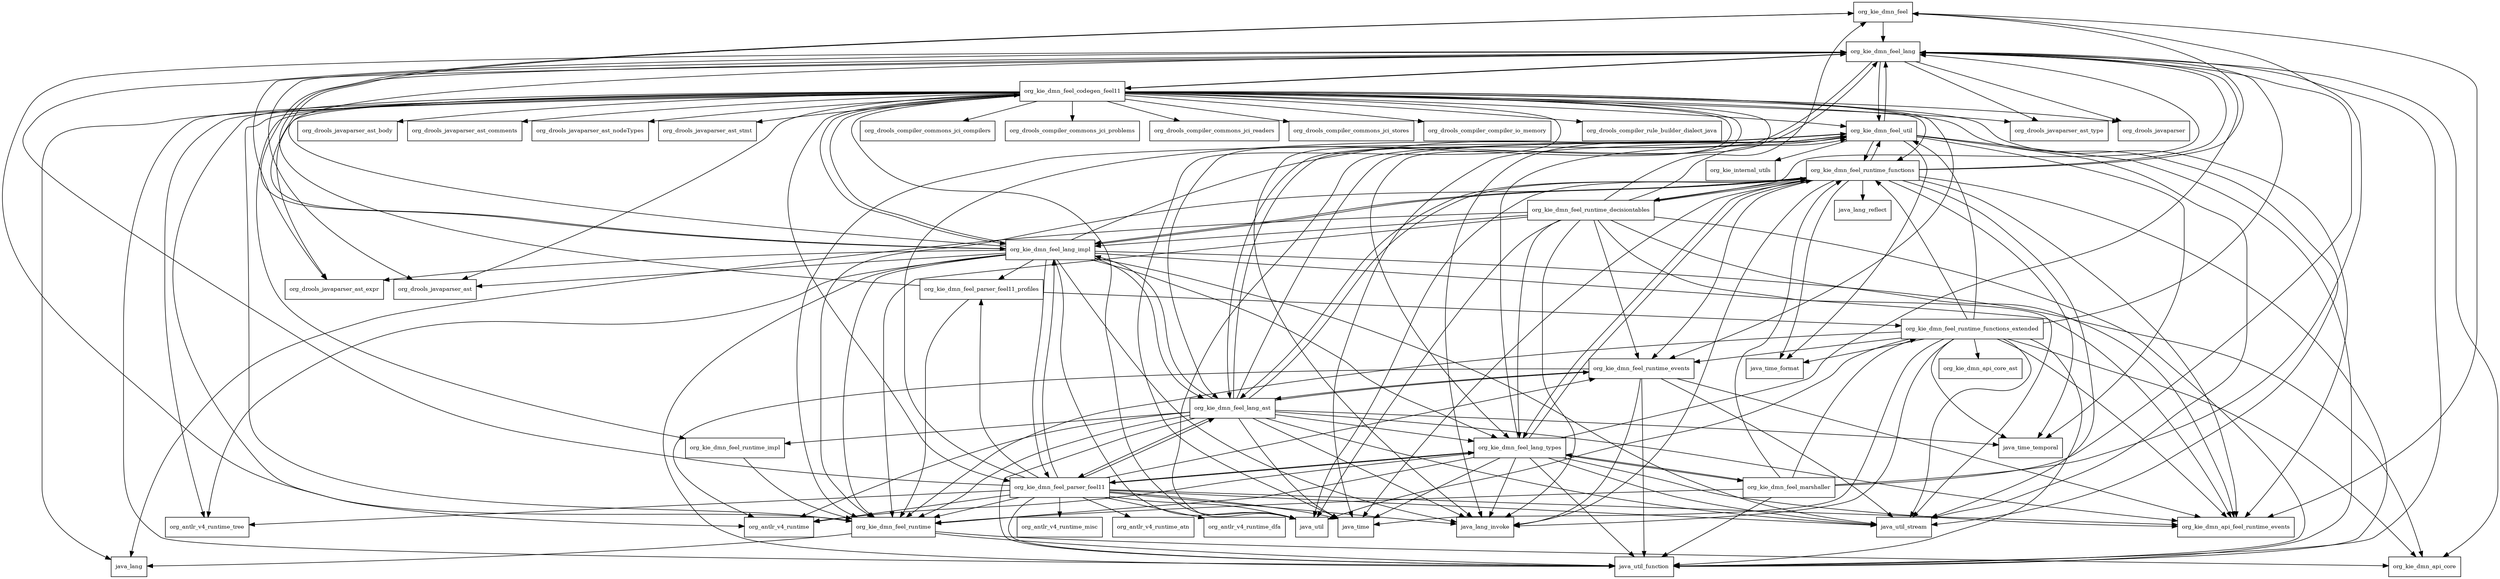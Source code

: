 digraph kie_dmn_feel_7_9_0_Final_package_dependencies {
  node [shape = box, fontsize=10.0];
  org_kie_dmn_feel -> org_kie_dmn_api_feel_runtime_events;
  org_kie_dmn_feel -> org_kie_dmn_feel_lang;
  org_kie_dmn_feel -> org_kie_dmn_feel_lang_impl;
  org_kie_dmn_feel_codegen_feel11 -> java_lang;
  org_kie_dmn_feel_codegen_feel11 -> java_lang_invoke;
  org_kie_dmn_feel_codegen_feel11 -> java_time;
  org_kie_dmn_feel_codegen_feel11 -> java_util;
  org_kie_dmn_feel_codegen_feel11 -> java_util_function;
  org_kie_dmn_feel_codegen_feel11 -> java_util_stream;
  org_kie_dmn_feel_codegen_feel11 -> org_antlr_v4_runtime;
  org_kie_dmn_feel_codegen_feel11 -> org_antlr_v4_runtime_tree;
  org_kie_dmn_feel_codegen_feel11 -> org_drools_compiler_commons_jci_compilers;
  org_kie_dmn_feel_codegen_feel11 -> org_drools_compiler_commons_jci_problems;
  org_kie_dmn_feel_codegen_feel11 -> org_drools_compiler_commons_jci_readers;
  org_kie_dmn_feel_codegen_feel11 -> org_drools_compiler_commons_jci_stores;
  org_kie_dmn_feel_codegen_feel11 -> org_drools_compiler_compiler_io_memory;
  org_kie_dmn_feel_codegen_feel11 -> org_drools_compiler_rule_builder_dialect_java;
  org_kie_dmn_feel_codegen_feel11 -> org_drools_javaparser;
  org_kie_dmn_feel_codegen_feel11 -> org_drools_javaparser_ast;
  org_kie_dmn_feel_codegen_feel11 -> org_drools_javaparser_ast_body;
  org_kie_dmn_feel_codegen_feel11 -> org_drools_javaparser_ast_comments;
  org_kie_dmn_feel_codegen_feel11 -> org_drools_javaparser_ast_expr;
  org_kie_dmn_feel_codegen_feel11 -> org_drools_javaparser_ast_nodeTypes;
  org_kie_dmn_feel_codegen_feel11 -> org_drools_javaparser_ast_stmt;
  org_kie_dmn_feel_codegen_feel11 -> org_drools_javaparser_ast_type;
  org_kie_dmn_feel_codegen_feel11 -> org_kie_dmn_api_feel_runtime_events;
  org_kie_dmn_feel_codegen_feel11 -> org_kie_dmn_feel_lang;
  org_kie_dmn_feel_codegen_feel11 -> org_kie_dmn_feel_lang_ast;
  org_kie_dmn_feel_codegen_feel11 -> org_kie_dmn_feel_lang_impl;
  org_kie_dmn_feel_codegen_feel11 -> org_kie_dmn_feel_lang_types;
  org_kie_dmn_feel_codegen_feel11 -> org_kie_dmn_feel_parser_feel11;
  org_kie_dmn_feel_codegen_feel11 -> org_kie_dmn_feel_runtime;
  org_kie_dmn_feel_codegen_feel11 -> org_kie_dmn_feel_runtime_events;
  org_kie_dmn_feel_codegen_feel11 -> org_kie_dmn_feel_runtime_functions;
  org_kie_dmn_feel_codegen_feel11 -> org_kie_dmn_feel_runtime_impl;
  org_kie_dmn_feel_codegen_feel11 -> org_kie_dmn_feel_util;
  org_kie_dmn_feel_lang -> java_util_function;
  org_kie_dmn_feel_lang -> org_drools_javaparser;
  org_kie_dmn_feel_lang -> org_drools_javaparser_ast;
  org_kie_dmn_feel_lang -> org_drools_javaparser_ast_expr;
  org_kie_dmn_feel_lang -> org_drools_javaparser_ast_type;
  org_kie_dmn_feel_lang -> org_kie_dmn_api_core;
  org_kie_dmn_feel_lang -> org_kie_dmn_feel_codegen_feel11;
  org_kie_dmn_feel_lang -> org_kie_dmn_feel_lang_ast;
  org_kie_dmn_feel_lang -> org_kie_dmn_feel_util;
  org_kie_dmn_feel_lang_ast -> java_lang_invoke;
  org_kie_dmn_feel_lang_ast -> java_time;
  org_kie_dmn_feel_lang_ast -> java_time_temporal;
  org_kie_dmn_feel_lang_ast -> java_util_function;
  org_kie_dmn_feel_lang_ast -> java_util_stream;
  org_kie_dmn_feel_lang_ast -> org_antlr_v4_runtime;
  org_kie_dmn_feel_lang_ast -> org_kie_dmn_api_feel_runtime_events;
  org_kie_dmn_feel_lang_ast -> org_kie_dmn_feel_lang;
  org_kie_dmn_feel_lang_ast -> org_kie_dmn_feel_lang_impl;
  org_kie_dmn_feel_lang_ast -> org_kie_dmn_feel_lang_types;
  org_kie_dmn_feel_lang_ast -> org_kie_dmn_feel_parser_feel11;
  org_kie_dmn_feel_lang_ast -> org_kie_dmn_feel_runtime;
  org_kie_dmn_feel_lang_ast -> org_kie_dmn_feel_runtime_events;
  org_kie_dmn_feel_lang_ast -> org_kie_dmn_feel_runtime_functions;
  org_kie_dmn_feel_lang_ast -> org_kie_dmn_feel_runtime_impl;
  org_kie_dmn_feel_lang_ast -> org_kie_dmn_feel_util;
  org_kie_dmn_feel_lang_impl -> java_lang_invoke;
  org_kie_dmn_feel_lang_impl -> java_util;
  org_kie_dmn_feel_lang_impl -> java_util_function;
  org_kie_dmn_feel_lang_impl -> java_util_stream;
  org_kie_dmn_feel_lang_impl -> org_antlr_v4_runtime_tree;
  org_kie_dmn_feel_lang_impl -> org_drools_javaparser_ast;
  org_kie_dmn_feel_lang_impl -> org_drools_javaparser_ast_expr;
  org_kie_dmn_feel_lang_impl -> org_kie_dmn_api_core;
  org_kie_dmn_feel_lang_impl -> org_kie_dmn_api_feel_runtime_events;
  org_kie_dmn_feel_lang_impl -> org_kie_dmn_feel;
  org_kie_dmn_feel_lang_impl -> org_kie_dmn_feel_codegen_feel11;
  org_kie_dmn_feel_lang_impl -> org_kie_dmn_feel_lang;
  org_kie_dmn_feel_lang_impl -> org_kie_dmn_feel_lang_ast;
  org_kie_dmn_feel_lang_impl -> org_kie_dmn_feel_lang_types;
  org_kie_dmn_feel_lang_impl -> org_kie_dmn_feel_parser_feel11;
  org_kie_dmn_feel_lang_impl -> org_kie_dmn_feel_parser_feel11_profiles;
  org_kie_dmn_feel_lang_impl -> org_kie_dmn_feel_runtime;
  org_kie_dmn_feel_lang_impl -> org_kie_dmn_feel_runtime_functions;
  org_kie_dmn_feel_lang_impl -> org_kie_dmn_feel_util;
  org_kie_dmn_feel_lang_types -> java_lang_invoke;
  org_kie_dmn_feel_lang_types -> java_time;
  org_kie_dmn_feel_lang_types -> java_util_function;
  org_kie_dmn_feel_lang_types -> java_util_stream;
  org_kie_dmn_feel_lang_types -> org_antlr_v4_runtime;
  org_kie_dmn_feel_lang_types -> org_kie_dmn_api_feel_runtime_events;
  org_kie_dmn_feel_lang_types -> org_kie_dmn_feel_lang;
  org_kie_dmn_feel_lang_types -> org_kie_dmn_feel_marshaller;
  org_kie_dmn_feel_lang_types -> org_kie_dmn_feel_parser_feel11;
  org_kie_dmn_feel_lang_types -> org_kie_dmn_feel_runtime;
  org_kie_dmn_feel_lang_types -> org_kie_dmn_feel_runtime_functions;
  org_kie_dmn_feel_lang_types -> org_kie_dmn_feel_util;
  org_kie_dmn_feel_marshaller -> java_util_function;
  org_kie_dmn_feel_marshaller -> org_kie_dmn_feel;
  org_kie_dmn_feel_marshaller -> org_kie_dmn_feel_lang;
  org_kie_dmn_feel_marshaller -> org_kie_dmn_feel_lang_types;
  org_kie_dmn_feel_marshaller -> org_kie_dmn_feel_runtime;
  org_kie_dmn_feel_marshaller -> org_kie_dmn_feel_runtime_functions;
  org_kie_dmn_feel_marshaller -> org_kie_dmn_feel_runtime_functions_extended;
  org_kie_dmn_feel_parser_feel11 -> java_lang_invoke;
  org_kie_dmn_feel_parser_feel11 -> java_time;
  org_kie_dmn_feel_parser_feel11 -> java_util;
  org_kie_dmn_feel_parser_feel11 -> java_util_function;
  org_kie_dmn_feel_parser_feel11 -> java_util_stream;
  org_kie_dmn_feel_parser_feel11 -> org_antlr_v4_runtime;
  org_kie_dmn_feel_parser_feel11 -> org_antlr_v4_runtime_atn;
  org_kie_dmn_feel_parser_feel11 -> org_antlr_v4_runtime_dfa;
  org_kie_dmn_feel_parser_feel11 -> org_antlr_v4_runtime_misc;
  org_kie_dmn_feel_parser_feel11 -> org_antlr_v4_runtime_tree;
  org_kie_dmn_feel_parser_feel11 -> org_kie_dmn_api_feel_runtime_events;
  org_kie_dmn_feel_parser_feel11 -> org_kie_dmn_feel_lang;
  org_kie_dmn_feel_parser_feel11 -> org_kie_dmn_feel_lang_ast;
  org_kie_dmn_feel_parser_feel11 -> org_kie_dmn_feel_lang_impl;
  org_kie_dmn_feel_parser_feel11 -> org_kie_dmn_feel_lang_types;
  org_kie_dmn_feel_parser_feel11 -> org_kie_dmn_feel_parser_feel11_profiles;
  org_kie_dmn_feel_parser_feel11 -> org_kie_dmn_feel_runtime;
  org_kie_dmn_feel_parser_feel11 -> org_kie_dmn_feel_runtime_events;
  org_kie_dmn_feel_parser_feel11 -> org_kie_dmn_feel_util;
  org_kie_dmn_feel_parser_feel11_profiles -> org_kie_dmn_feel_lang;
  org_kie_dmn_feel_parser_feel11_profiles -> org_kie_dmn_feel_runtime;
  org_kie_dmn_feel_parser_feel11_profiles -> org_kie_dmn_feel_runtime_functions_extended;
  org_kie_dmn_feel_runtime -> java_lang;
  org_kie_dmn_feel_runtime -> java_util_function;
  org_kie_dmn_feel_runtime -> org_kie_dmn_api_core;
  org_kie_dmn_feel_runtime -> org_kie_dmn_feel_lang;
  org_kie_dmn_feel_runtime_decisiontables -> java_lang;
  org_kie_dmn_feel_runtime_decisiontables -> java_lang_invoke;
  org_kie_dmn_feel_runtime_decisiontables -> java_util;
  org_kie_dmn_feel_runtime_decisiontables -> java_util_function;
  org_kie_dmn_feel_runtime_decisiontables -> java_util_stream;
  org_kie_dmn_feel_runtime_decisiontables -> org_kie_dmn_api_feel_runtime_events;
  org_kie_dmn_feel_runtime_decisiontables -> org_kie_dmn_feel;
  org_kie_dmn_feel_runtime_decisiontables -> org_kie_dmn_feel_lang;
  org_kie_dmn_feel_runtime_decisiontables -> org_kie_dmn_feel_lang_impl;
  org_kie_dmn_feel_runtime_decisiontables -> org_kie_dmn_feel_lang_types;
  org_kie_dmn_feel_runtime_decisiontables -> org_kie_dmn_feel_runtime;
  org_kie_dmn_feel_runtime_decisiontables -> org_kie_dmn_feel_runtime_events;
  org_kie_dmn_feel_runtime_decisiontables -> org_kie_dmn_feel_runtime_functions;
  org_kie_dmn_feel_runtime_decisiontables -> org_kie_dmn_feel_util;
  org_kie_dmn_feel_runtime_events -> java_lang_invoke;
  org_kie_dmn_feel_runtime_events -> java_util_function;
  org_kie_dmn_feel_runtime_events -> java_util_stream;
  org_kie_dmn_feel_runtime_events -> org_antlr_v4_runtime;
  org_kie_dmn_feel_runtime_events -> org_kie_dmn_api_feel_runtime_events;
  org_kie_dmn_feel_runtime_events -> org_kie_dmn_feel_lang_ast;
  org_kie_dmn_feel_runtime_functions -> java_lang_invoke;
  org_kie_dmn_feel_runtime_functions -> java_lang_reflect;
  org_kie_dmn_feel_runtime_functions -> java_time;
  org_kie_dmn_feel_runtime_functions -> java_time_format;
  org_kie_dmn_feel_runtime_functions -> java_time_temporal;
  org_kie_dmn_feel_runtime_functions -> java_util;
  org_kie_dmn_feel_runtime_functions -> java_util_function;
  org_kie_dmn_feel_runtime_functions -> java_util_stream;
  org_kie_dmn_feel_runtime_functions -> org_kie_dmn_api_feel_runtime_events;
  org_kie_dmn_feel_runtime_functions -> org_kie_dmn_feel;
  org_kie_dmn_feel_runtime_functions -> org_kie_dmn_feel_lang;
  org_kie_dmn_feel_runtime_functions -> org_kie_dmn_feel_lang_ast;
  org_kie_dmn_feel_runtime_functions -> org_kie_dmn_feel_lang_impl;
  org_kie_dmn_feel_runtime_functions -> org_kie_dmn_feel_lang_types;
  org_kie_dmn_feel_runtime_functions -> org_kie_dmn_feel_runtime;
  org_kie_dmn_feel_runtime_functions -> org_kie_dmn_feel_runtime_decisiontables;
  org_kie_dmn_feel_runtime_functions -> org_kie_dmn_feel_runtime_events;
  org_kie_dmn_feel_runtime_functions -> org_kie_dmn_feel_util;
  org_kie_dmn_feel_runtime_functions_extended -> java_lang_invoke;
  org_kie_dmn_feel_runtime_functions_extended -> java_time;
  org_kie_dmn_feel_runtime_functions_extended -> java_time_format;
  org_kie_dmn_feel_runtime_functions_extended -> java_time_temporal;
  org_kie_dmn_feel_runtime_functions_extended -> java_util;
  org_kie_dmn_feel_runtime_functions_extended -> java_util_function;
  org_kie_dmn_feel_runtime_functions_extended -> java_util_stream;
  org_kie_dmn_feel_runtime_functions_extended -> org_kie_dmn_api_core;
  org_kie_dmn_feel_runtime_functions_extended -> org_kie_dmn_api_core_ast;
  org_kie_dmn_feel_runtime_functions_extended -> org_kie_dmn_api_feel_runtime_events;
  org_kie_dmn_feel_runtime_functions_extended -> org_kie_dmn_feel_lang;
  org_kie_dmn_feel_runtime_functions_extended -> org_kie_dmn_feel_runtime;
  org_kie_dmn_feel_runtime_functions_extended -> org_kie_dmn_feel_runtime_events;
  org_kie_dmn_feel_runtime_functions_extended -> org_kie_dmn_feel_runtime_functions;
  org_kie_dmn_feel_runtime_functions_extended -> org_kie_dmn_feel_util;
  org_kie_dmn_feel_runtime_impl -> org_kie_dmn_feel_runtime;
  org_kie_dmn_feel_util -> java_lang_invoke;
  org_kie_dmn_feel_util -> java_time;
  org_kie_dmn_feel_util -> java_time_format;
  org_kie_dmn_feel_util -> java_time_temporal;
  org_kie_dmn_feel_util -> java_util;
  org_kie_dmn_feel_util -> java_util_function;
  org_kie_dmn_feel_util -> java_util_stream;
  org_kie_dmn_feel_util -> org_kie_dmn_feel_lang;
  org_kie_dmn_feel_util -> org_kie_dmn_feel_runtime;
  org_kie_dmn_feel_util -> org_kie_dmn_feel_runtime_functions;
  org_kie_dmn_feel_util -> org_kie_internal_utils;
}
